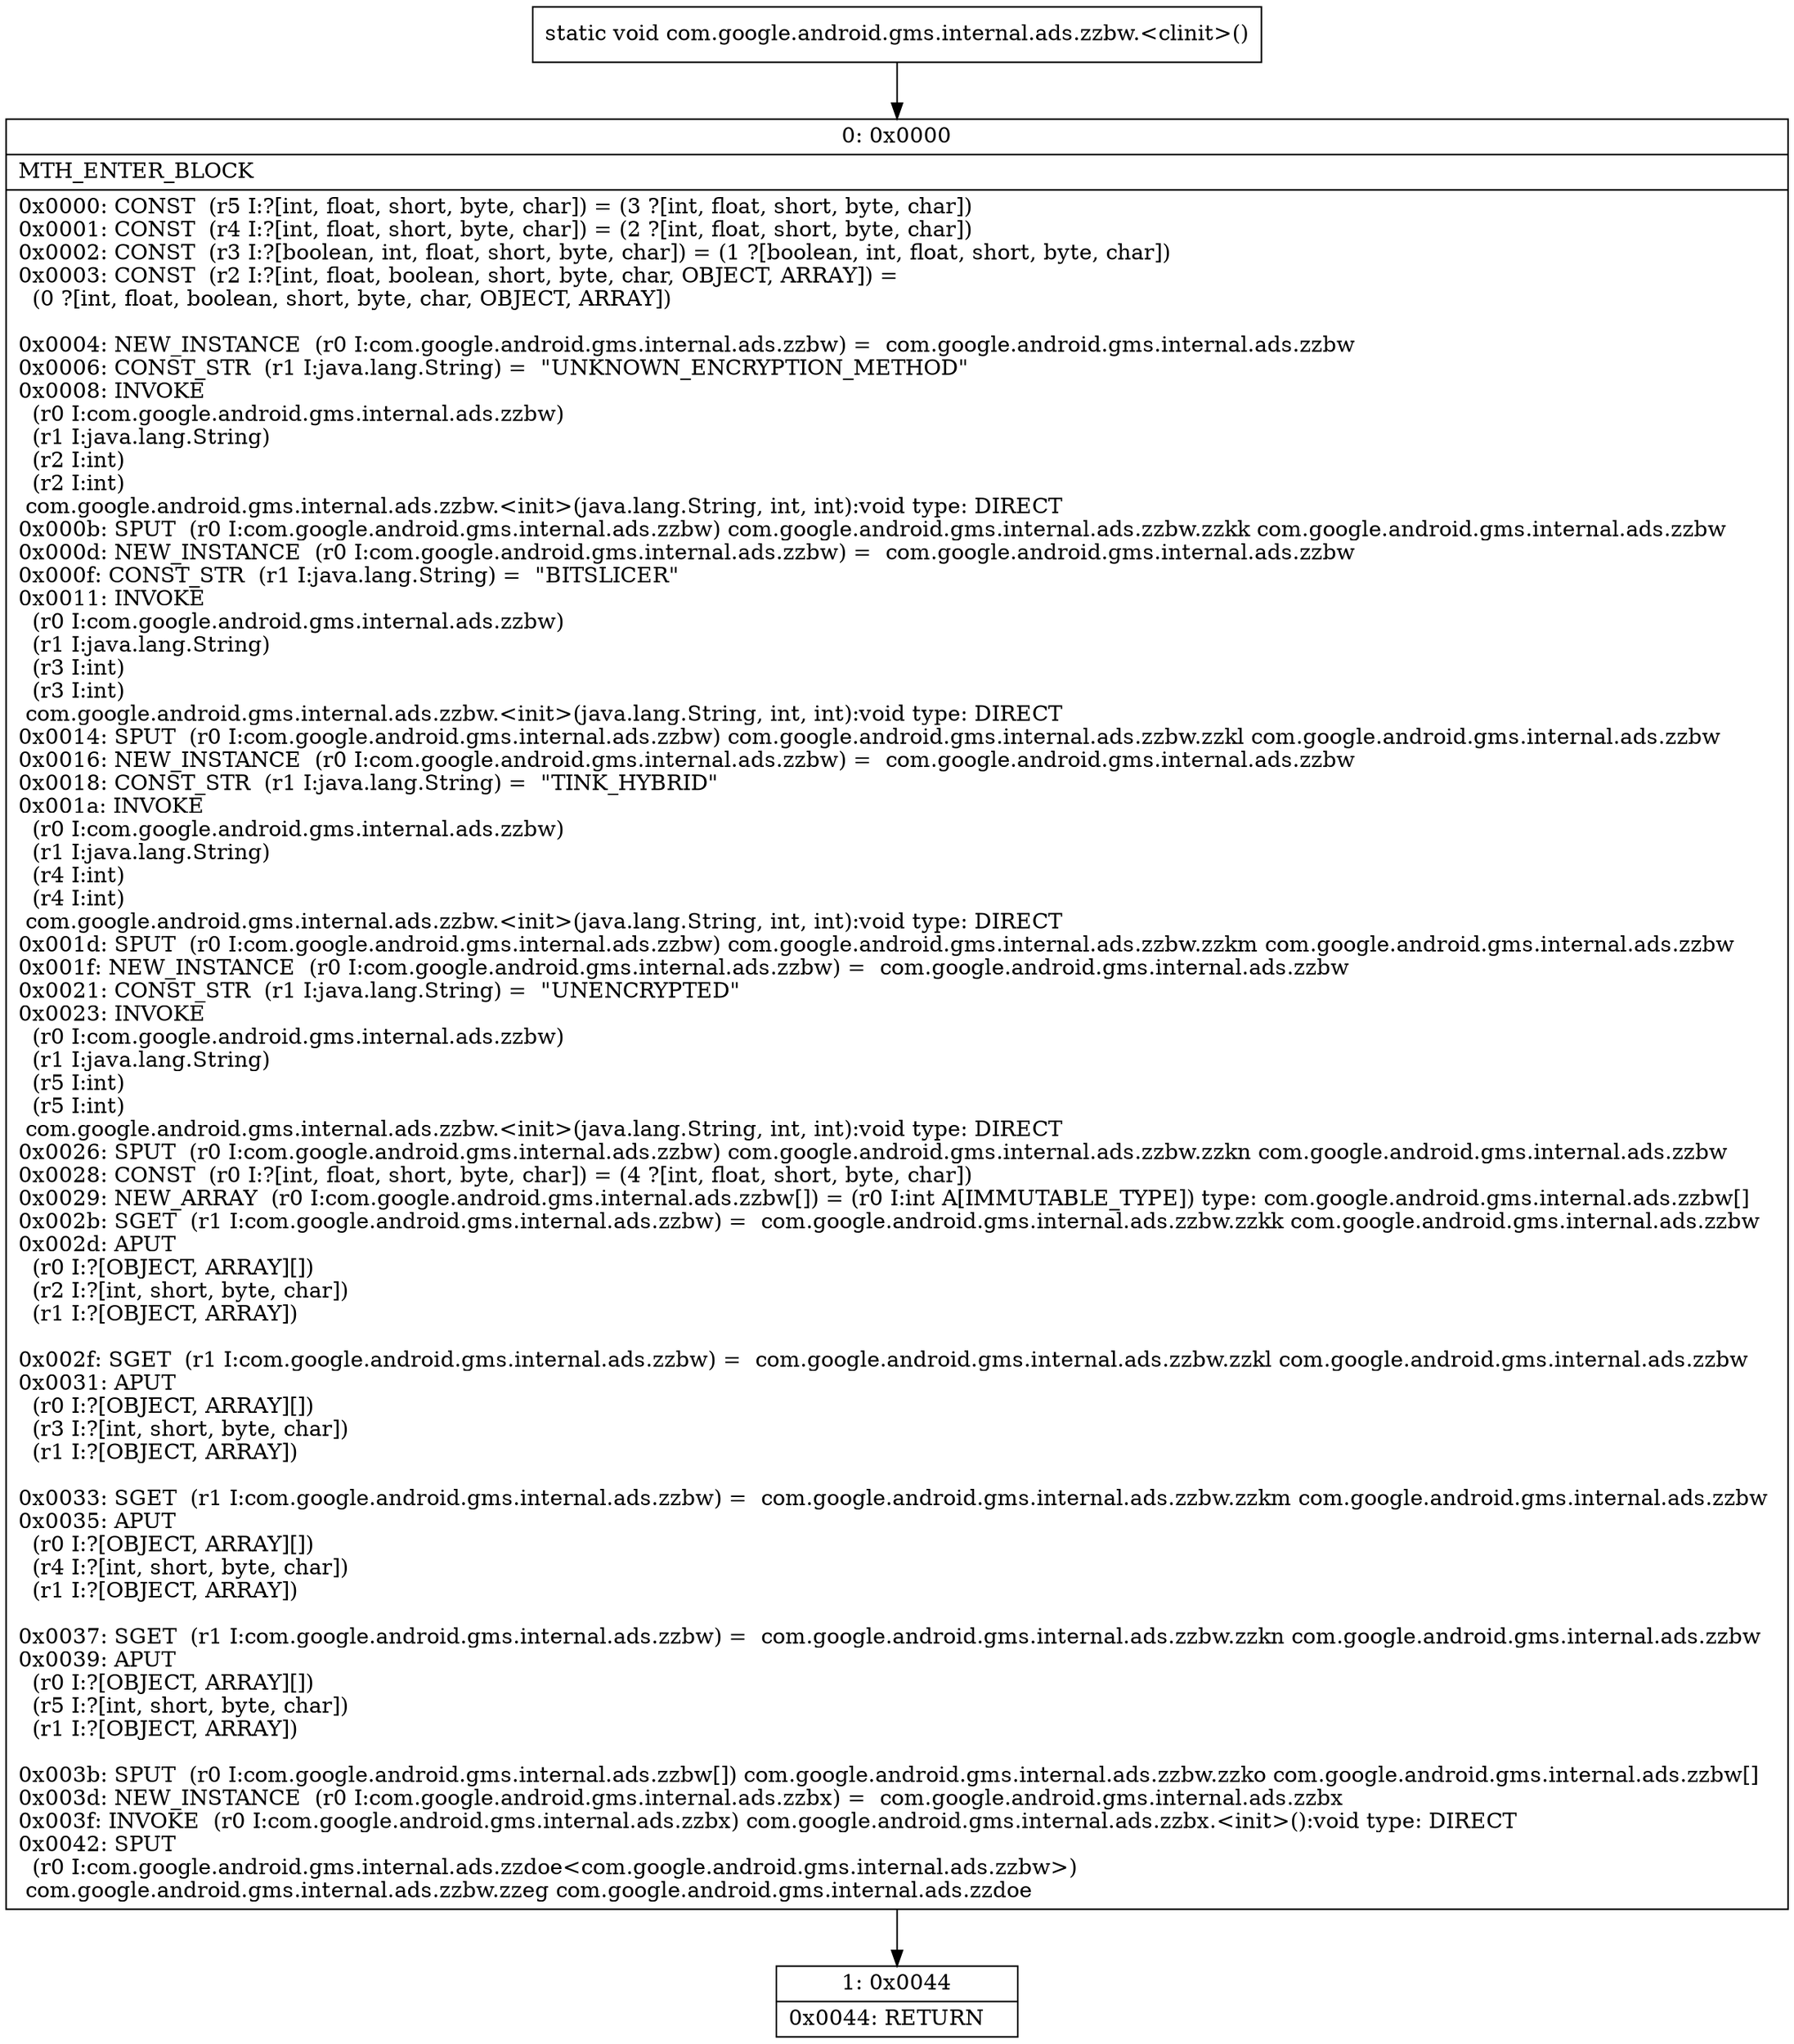 digraph "CFG forcom.google.android.gms.internal.ads.zzbw.\<clinit\>()V" {
Node_0 [shape=record,label="{0\:\ 0x0000|MTH_ENTER_BLOCK\l|0x0000: CONST  (r5 I:?[int, float, short, byte, char]) = (3 ?[int, float, short, byte, char]) \l0x0001: CONST  (r4 I:?[int, float, short, byte, char]) = (2 ?[int, float, short, byte, char]) \l0x0002: CONST  (r3 I:?[boolean, int, float, short, byte, char]) = (1 ?[boolean, int, float, short, byte, char]) \l0x0003: CONST  (r2 I:?[int, float, boolean, short, byte, char, OBJECT, ARRAY]) = \l  (0 ?[int, float, boolean, short, byte, char, OBJECT, ARRAY])\l \l0x0004: NEW_INSTANCE  (r0 I:com.google.android.gms.internal.ads.zzbw) =  com.google.android.gms.internal.ads.zzbw \l0x0006: CONST_STR  (r1 I:java.lang.String) =  \"UNKNOWN_ENCRYPTION_METHOD\" \l0x0008: INVOKE  \l  (r0 I:com.google.android.gms.internal.ads.zzbw)\l  (r1 I:java.lang.String)\l  (r2 I:int)\l  (r2 I:int)\l com.google.android.gms.internal.ads.zzbw.\<init\>(java.lang.String, int, int):void type: DIRECT \l0x000b: SPUT  (r0 I:com.google.android.gms.internal.ads.zzbw) com.google.android.gms.internal.ads.zzbw.zzkk com.google.android.gms.internal.ads.zzbw \l0x000d: NEW_INSTANCE  (r0 I:com.google.android.gms.internal.ads.zzbw) =  com.google.android.gms.internal.ads.zzbw \l0x000f: CONST_STR  (r1 I:java.lang.String) =  \"BITSLICER\" \l0x0011: INVOKE  \l  (r0 I:com.google.android.gms.internal.ads.zzbw)\l  (r1 I:java.lang.String)\l  (r3 I:int)\l  (r3 I:int)\l com.google.android.gms.internal.ads.zzbw.\<init\>(java.lang.String, int, int):void type: DIRECT \l0x0014: SPUT  (r0 I:com.google.android.gms.internal.ads.zzbw) com.google.android.gms.internal.ads.zzbw.zzkl com.google.android.gms.internal.ads.zzbw \l0x0016: NEW_INSTANCE  (r0 I:com.google.android.gms.internal.ads.zzbw) =  com.google.android.gms.internal.ads.zzbw \l0x0018: CONST_STR  (r1 I:java.lang.String) =  \"TINK_HYBRID\" \l0x001a: INVOKE  \l  (r0 I:com.google.android.gms.internal.ads.zzbw)\l  (r1 I:java.lang.String)\l  (r4 I:int)\l  (r4 I:int)\l com.google.android.gms.internal.ads.zzbw.\<init\>(java.lang.String, int, int):void type: DIRECT \l0x001d: SPUT  (r0 I:com.google.android.gms.internal.ads.zzbw) com.google.android.gms.internal.ads.zzbw.zzkm com.google.android.gms.internal.ads.zzbw \l0x001f: NEW_INSTANCE  (r0 I:com.google.android.gms.internal.ads.zzbw) =  com.google.android.gms.internal.ads.zzbw \l0x0021: CONST_STR  (r1 I:java.lang.String) =  \"UNENCRYPTED\" \l0x0023: INVOKE  \l  (r0 I:com.google.android.gms.internal.ads.zzbw)\l  (r1 I:java.lang.String)\l  (r5 I:int)\l  (r5 I:int)\l com.google.android.gms.internal.ads.zzbw.\<init\>(java.lang.String, int, int):void type: DIRECT \l0x0026: SPUT  (r0 I:com.google.android.gms.internal.ads.zzbw) com.google.android.gms.internal.ads.zzbw.zzkn com.google.android.gms.internal.ads.zzbw \l0x0028: CONST  (r0 I:?[int, float, short, byte, char]) = (4 ?[int, float, short, byte, char]) \l0x0029: NEW_ARRAY  (r0 I:com.google.android.gms.internal.ads.zzbw[]) = (r0 I:int A[IMMUTABLE_TYPE]) type: com.google.android.gms.internal.ads.zzbw[] \l0x002b: SGET  (r1 I:com.google.android.gms.internal.ads.zzbw) =  com.google.android.gms.internal.ads.zzbw.zzkk com.google.android.gms.internal.ads.zzbw \l0x002d: APUT  \l  (r0 I:?[OBJECT, ARRAY][])\l  (r2 I:?[int, short, byte, char])\l  (r1 I:?[OBJECT, ARRAY])\l \l0x002f: SGET  (r1 I:com.google.android.gms.internal.ads.zzbw) =  com.google.android.gms.internal.ads.zzbw.zzkl com.google.android.gms.internal.ads.zzbw \l0x0031: APUT  \l  (r0 I:?[OBJECT, ARRAY][])\l  (r3 I:?[int, short, byte, char])\l  (r1 I:?[OBJECT, ARRAY])\l \l0x0033: SGET  (r1 I:com.google.android.gms.internal.ads.zzbw) =  com.google.android.gms.internal.ads.zzbw.zzkm com.google.android.gms.internal.ads.zzbw \l0x0035: APUT  \l  (r0 I:?[OBJECT, ARRAY][])\l  (r4 I:?[int, short, byte, char])\l  (r1 I:?[OBJECT, ARRAY])\l \l0x0037: SGET  (r1 I:com.google.android.gms.internal.ads.zzbw) =  com.google.android.gms.internal.ads.zzbw.zzkn com.google.android.gms.internal.ads.zzbw \l0x0039: APUT  \l  (r0 I:?[OBJECT, ARRAY][])\l  (r5 I:?[int, short, byte, char])\l  (r1 I:?[OBJECT, ARRAY])\l \l0x003b: SPUT  (r0 I:com.google.android.gms.internal.ads.zzbw[]) com.google.android.gms.internal.ads.zzbw.zzko com.google.android.gms.internal.ads.zzbw[] \l0x003d: NEW_INSTANCE  (r0 I:com.google.android.gms.internal.ads.zzbx) =  com.google.android.gms.internal.ads.zzbx \l0x003f: INVOKE  (r0 I:com.google.android.gms.internal.ads.zzbx) com.google.android.gms.internal.ads.zzbx.\<init\>():void type: DIRECT \l0x0042: SPUT  \l  (r0 I:com.google.android.gms.internal.ads.zzdoe\<com.google.android.gms.internal.ads.zzbw\>)\l com.google.android.gms.internal.ads.zzbw.zzeg com.google.android.gms.internal.ads.zzdoe \l}"];
Node_1 [shape=record,label="{1\:\ 0x0044|0x0044: RETURN   \l}"];
MethodNode[shape=record,label="{static void com.google.android.gms.internal.ads.zzbw.\<clinit\>() }"];
MethodNode -> Node_0;
Node_0 -> Node_1;
}

